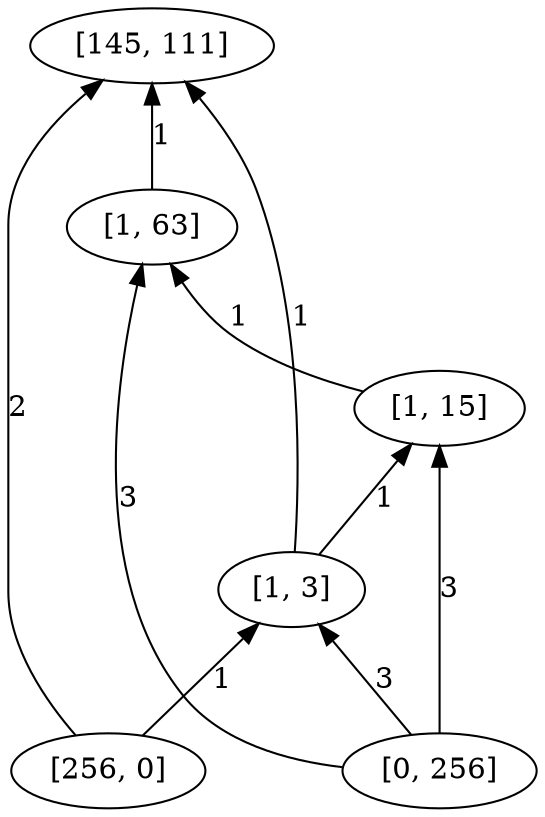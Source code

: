 digraph "DD" { 
rankdir = "BT" 
graph [ ordering = "out"];
5001 -> 1[label = "2"];
5001 -> 4[label = "1"];
5002 -> 2[label = "3"];
5002 -> 3[label = "3"];
5002 -> 4[label = "3"];
2 -> 1[label = "1"];
3 -> 2[label = "1"];
4 -> 1[label = "1"];
4 -> 3[label = "1"];
5001 [label = "[256, 0]",  shape = oval]
5002 [label = "[0, 256]",  shape = oval]
1 [label = "[145, 111]",  shape = oval]
2 [label = "[1, 63]",  shape = oval]
3 [label = "[1, 15]",  shape = oval]
4 [label = "[1, 3]",  shape = oval]
}
